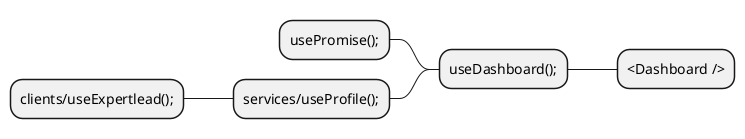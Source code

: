 @startmindmap
+ <Dashboard />
-- useDashboard();
--- usePromise();
--- services/useProfile();
---- clients/useExpertlead();
@endmindmap